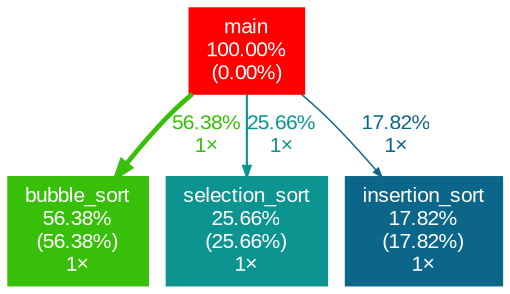 digraph {
	graph [fontname=Arial, nodesep=0.125, ranksep=0.25];
	node [fontcolor=white, fontname=Arial, height=0, shape=box, style=filled, width=0];
	edge [fontname=Arial];
	1 [color="#ff0000", fontcolor="#ffffff", fontsize="10.00", label="main\n100.00%\n(0.00%)"];
	1 -> 2 [arrowsize="0.75", color="#37bf09", fontcolor="#37bf09", fontsize="10.00", label="56.38%\n1×", labeldistance="2.26", penwidth="2.26"];
	1 -> 3 [arrowsize="0.51", color="#0c9491", fontcolor="#0c9491", fontsize="10.00", label="25.66%\n1×", labeldistance="1.03", penwidth="1.03"];
	1 -> 4 [arrowsize="0.42", color="#0c668a", fontcolor="#0c668a", fontsize="10.00", label="17.82%\n1×", labeldistance="0.71", penwidth="0.71"];
	2 [color="#37bf09", fontcolor="#ffffff", fontsize="10.00", label="bubble_sort\n56.38%\n(56.38%)\n1×"];
	3 [color="#0c9491", fontcolor="#ffffff", fontsize="10.00", label="selection_sort\n25.66%\n(25.66%)\n1×"];
	4 [color="#0c668a", fontcolor="#ffffff", fontsize="10.00", label="insertion_sort\n17.82%\n(17.82%)\n1×"];
}
